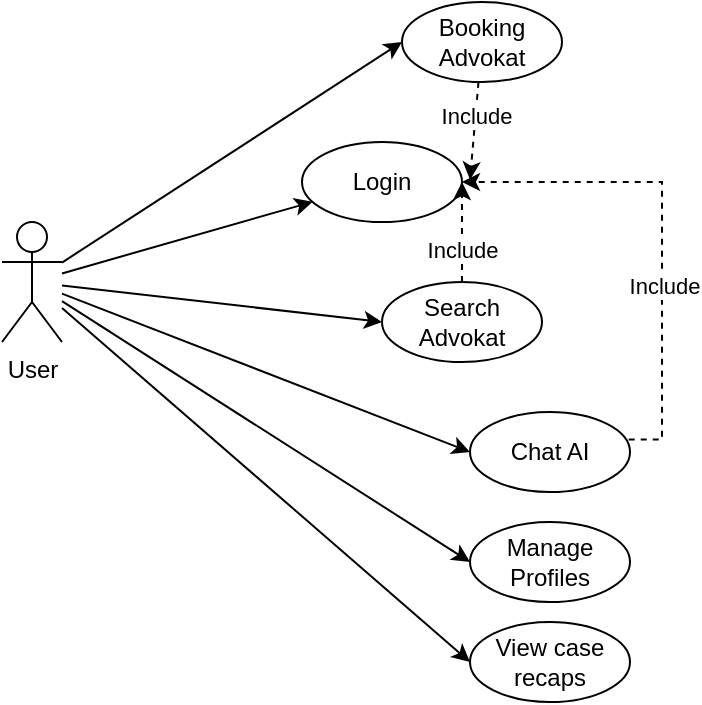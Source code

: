 <mxfile version="22.1.16" type="device">
  <diagram name="Halaman-1" id="kXwfTAzg5R-41BbCuL8x">
    <mxGraphModel dx="555" dy="321" grid="1" gridSize="10" guides="1" tooltips="1" connect="1" arrows="1" fold="1" page="1" pageScale="1" pageWidth="827" pageHeight="1169" math="0" shadow="0">
      <root>
        <mxCell id="0" />
        <mxCell id="1" parent="0" />
        <mxCell id="Wr6iN-SJtTfWOE45Xuke-12" style="rounded=0;orthogonalLoop=1;jettySize=auto;html=1;entryX=0;entryY=0.5;entryDx=0;entryDy=0;" edge="1" parent="1" source="Wr6iN-SJtTfWOE45Xuke-1" target="Wr6iN-SJtTfWOE45Xuke-8">
          <mxGeometry relative="1" as="geometry" />
        </mxCell>
        <mxCell id="Wr6iN-SJtTfWOE45Xuke-14" style="rounded=0;orthogonalLoop=1;jettySize=auto;html=1;" edge="1" parent="1" source="Wr6iN-SJtTfWOE45Xuke-1" target="Wr6iN-SJtTfWOE45Xuke-3">
          <mxGeometry relative="1" as="geometry" />
        </mxCell>
        <mxCell id="Wr6iN-SJtTfWOE45Xuke-15" style="rounded=0;orthogonalLoop=1;jettySize=auto;html=1;entryX=0;entryY=0.5;entryDx=0;entryDy=0;" edge="1" parent="1" source="Wr6iN-SJtTfWOE45Xuke-1" target="Wr6iN-SJtTfWOE45Xuke-6">
          <mxGeometry relative="1" as="geometry" />
        </mxCell>
        <mxCell id="Wr6iN-SJtTfWOE45Xuke-16" style="rounded=0;orthogonalLoop=1;jettySize=auto;html=1;entryX=0;entryY=0.5;entryDx=0;entryDy=0;" edge="1" parent="1" source="Wr6iN-SJtTfWOE45Xuke-1" target="Wr6iN-SJtTfWOE45Xuke-9">
          <mxGeometry relative="1" as="geometry" />
        </mxCell>
        <mxCell id="Wr6iN-SJtTfWOE45Xuke-17" style="rounded=0;orthogonalLoop=1;jettySize=auto;html=1;entryX=0;entryY=0.5;entryDx=0;entryDy=0;" edge="1" parent="1" source="Wr6iN-SJtTfWOE45Xuke-1" target="Wr6iN-SJtTfWOE45Xuke-10">
          <mxGeometry relative="1" as="geometry" />
        </mxCell>
        <mxCell id="Wr6iN-SJtTfWOE45Xuke-18" style="rounded=0;orthogonalLoop=1;jettySize=auto;html=1;entryX=0;entryY=0.5;entryDx=0;entryDy=0;" edge="1" parent="1" source="Wr6iN-SJtTfWOE45Xuke-1" target="Wr6iN-SJtTfWOE45Xuke-11">
          <mxGeometry relative="1" as="geometry" />
        </mxCell>
        <mxCell id="Wr6iN-SJtTfWOE45Xuke-1" value="User" style="shape=umlActor;verticalLabelPosition=bottom;verticalAlign=top;html=1;outlineConnect=0;" vertex="1" parent="1">
          <mxGeometry x="100" y="490" width="30" height="60" as="geometry" />
        </mxCell>
        <mxCell id="Wr6iN-SJtTfWOE45Xuke-3" value="Login" style="ellipse;whiteSpace=wrap;html=1;" vertex="1" parent="1">
          <mxGeometry x="250" y="450" width="80" height="40" as="geometry" />
        </mxCell>
        <mxCell id="Wr6iN-SJtTfWOE45Xuke-6" value="Search Advokat" style="ellipse;whiteSpace=wrap;html=1;" vertex="1" parent="1">
          <mxGeometry x="290" y="520" width="80" height="40" as="geometry" />
        </mxCell>
        <mxCell id="Wr6iN-SJtTfWOE45Xuke-8" value="Booking Advokat" style="ellipse;whiteSpace=wrap;html=1;" vertex="1" parent="1">
          <mxGeometry x="300" y="380" width="80" height="40" as="geometry" />
        </mxCell>
        <mxCell id="Wr6iN-SJtTfWOE45Xuke-23" style="rounded=0;orthogonalLoop=1;jettySize=auto;html=1;entryX=1;entryY=0.5;entryDx=0;entryDy=0;exitX=0.992;exitY=0.343;exitDx=0;exitDy=0;exitPerimeter=0;edgeStyle=elbowEdgeStyle;dashed=1;" edge="1" parent="1" source="Wr6iN-SJtTfWOE45Xuke-9" target="Wr6iN-SJtTfWOE45Xuke-3">
          <mxGeometry relative="1" as="geometry">
            <Array as="points">
              <mxPoint x="430" y="530" />
            </Array>
          </mxGeometry>
        </mxCell>
        <mxCell id="Wr6iN-SJtTfWOE45Xuke-24" value="Include" style="edgeLabel;html=1;align=center;verticalAlign=middle;resizable=0;points=[];" vertex="1" connectable="0" parent="Wr6iN-SJtTfWOE45Xuke-23">
          <mxGeometry x="-0.234" y="-1" relative="1" as="geometry">
            <mxPoint as="offset" />
          </mxGeometry>
        </mxCell>
        <mxCell id="Wr6iN-SJtTfWOE45Xuke-9" value="Chat AI" style="ellipse;whiteSpace=wrap;html=1;" vertex="1" parent="1">
          <mxGeometry x="334" y="585" width="80" height="40" as="geometry" />
        </mxCell>
        <mxCell id="Wr6iN-SJtTfWOE45Xuke-10" value="Manage Profiles" style="ellipse;whiteSpace=wrap;html=1;" vertex="1" parent="1">
          <mxGeometry x="334" y="640" width="80" height="40" as="geometry" />
        </mxCell>
        <mxCell id="Wr6iN-SJtTfWOE45Xuke-11" value="View case recaps" style="ellipse;whiteSpace=wrap;html=1;" vertex="1" parent="1">
          <mxGeometry x="334" y="690" width="80" height="40" as="geometry" />
        </mxCell>
        <mxCell id="Wr6iN-SJtTfWOE45Xuke-19" style="rounded=0;orthogonalLoop=1;jettySize=auto;html=1;entryX=1.05;entryY=0.471;entryDx=0;entryDy=0;entryPerimeter=0;elbow=vertical;dashed=1;" edge="1" parent="1" source="Wr6iN-SJtTfWOE45Xuke-8" target="Wr6iN-SJtTfWOE45Xuke-3">
          <mxGeometry relative="1" as="geometry" />
        </mxCell>
        <mxCell id="Wr6iN-SJtTfWOE45Xuke-20" value="Include" style="edgeLabel;html=1;align=center;verticalAlign=middle;resizable=0;points=[];" vertex="1" connectable="0" parent="Wr6iN-SJtTfWOE45Xuke-19">
          <mxGeometry x="-0.331" relative="1" as="geometry">
            <mxPoint as="offset" />
          </mxGeometry>
        </mxCell>
        <mxCell id="Wr6iN-SJtTfWOE45Xuke-21" style="rounded=0;orthogonalLoop=1;jettySize=auto;html=1;entryX=1;entryY=0.5;entryDx=0;entryDy=0;elbow=vertical;dashed=1;" edge="1" parent="1" source="Wr6iN-SJtTfWOE45Xuke-6" target="Wr6iN-SJtTfWOE45Xuke-3">
          <mxGeometry relative="1" as="geometry">
            <mxPoint x="369" y="429" as="sourcePoint" />
            <mxPoint x="340" y="479" as="targetPoint" />
          </mxGeometry>
        </mxCell>
        <mxCell id="Wr6iN-SJtTfWOE45Xuke-22" value="Include" style="edgeLabel;html=1;align=center;verticalAlign=middle;resizable=0;points=[];" vertex="1" connectable="0" parent="Wr6iN-SJtTfWOE45Xuke-21">
          <mxGeometry x="-0.331" relative="1" as="geometry">
            <mxPoint as="offset" />
          </mxGeometry>
        </mxCell>
      </root>
    </mxGraphModel>
  </diagram>
</mxfile>

